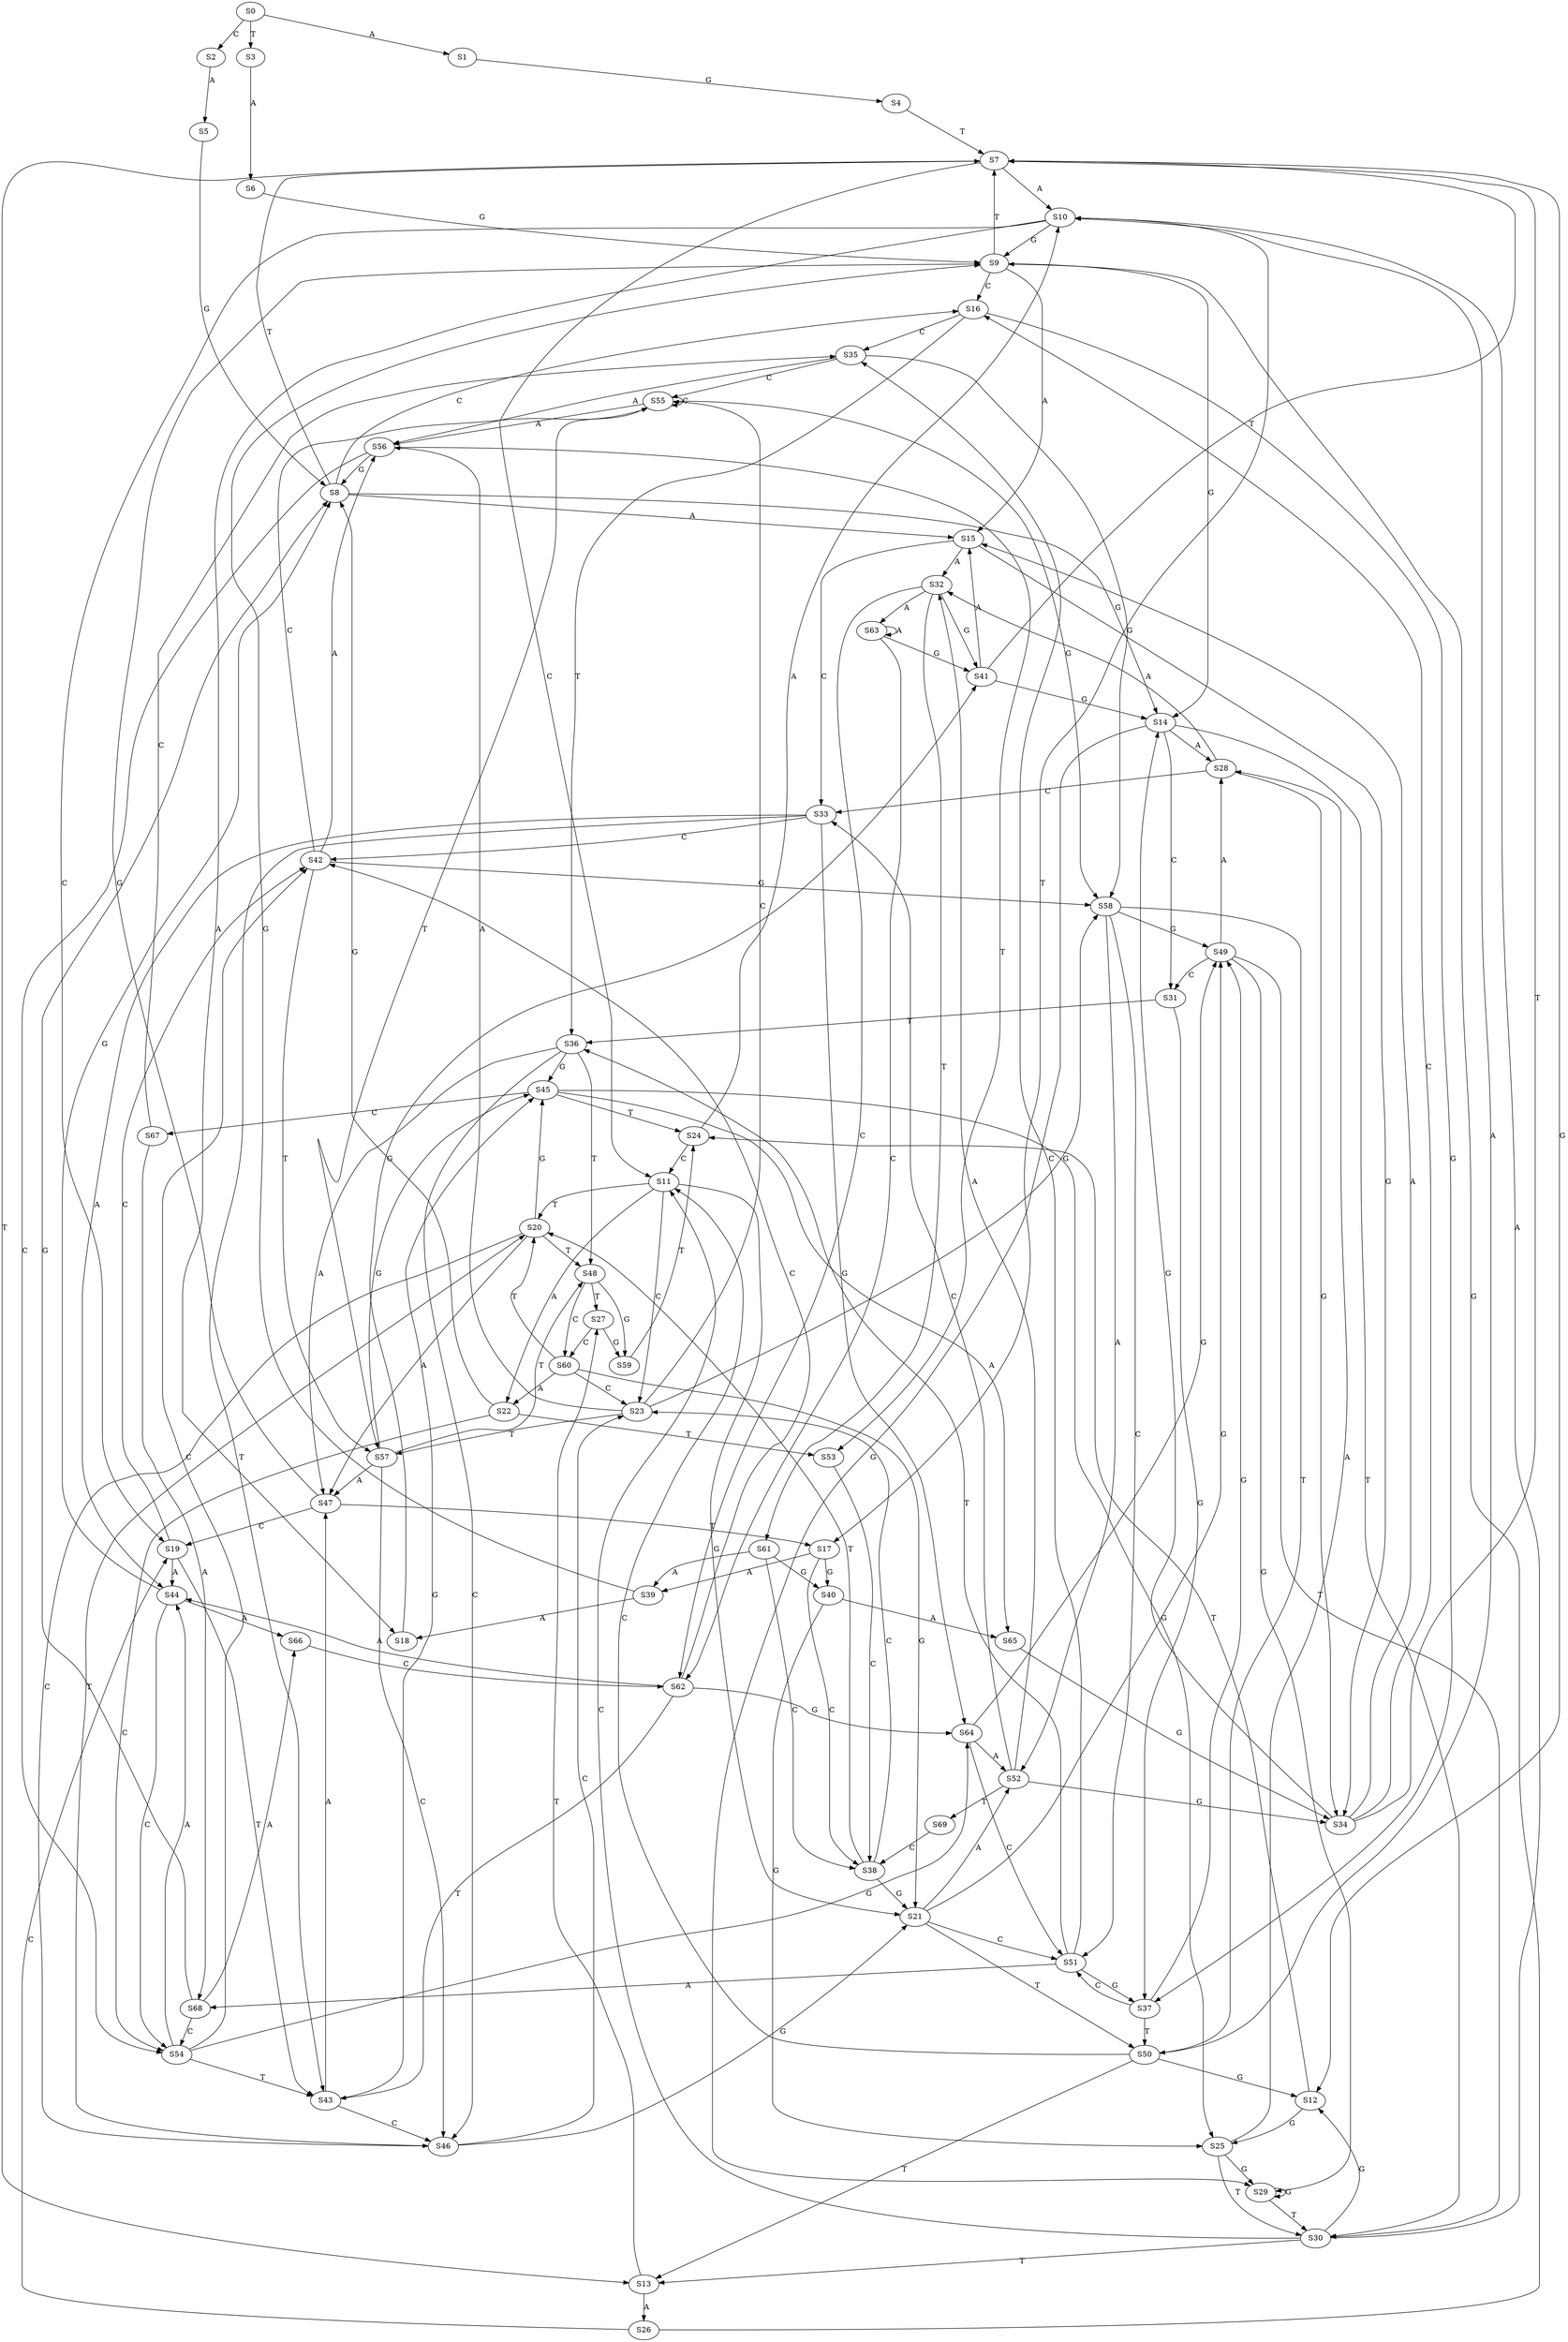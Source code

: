 strict digraph  {
	S0 -> S1 [ label = A ];
	S0 -> S2 [ label = C ];
	S0 -> S3 [ label = T ];
	S1 -> S4 [ label = G ];
	S2 -> S5 [ label = A ];
	S3 -> S6 [ label = A ];
	S4 -> S7 [ label = T ];
	S5 -> S8 [ label = G ];
	S6 -> S9 [ label = G ];
	S7 -> S10 [ label = A ];
	S7 -> S11 [ label = C ];
	S7 -> S12 [ label = G ];
	S7 -> S13 [ label = T ];
	S8 -> S14 [ label = G ];
	S8 -> S7 [ label = T ];
	S8 -> S15 [ label = A ];
	S8 -> S16 [ label = C ];
	S9 -> S7 [ label = T ];
	S9 -> S15 [ label = A ];
	S9 -> S16 [ label = C ];
	S9 -> S14 [ label = G ];
	S10 -> S17 [ label = T ];
	S10 -> S9 [ label = G ];
	S10 -> S18 [ label = A ];
	S10 -> S19 [ label = C ];
	S11 -> S20 [ label = T ];
	S11 -> S21 [ label = G ];
	S11 -> S22 [ label = A ];
	S11 -> S23 [ label = C ];
	S12 -> S24 [ label = T ];
	S12 -> S25 [ label = G ];
	S13 -> S26 [ label = A ];
	S13 -> S27 [ label = T ];
	S14 -> S28 [ label = A ];
	S14 -> S29 [ label = G ];
	S14 -> S30 [ label = T ];
	S14 -> S31 [ label = C ];
	S15 -> S32 [ label = A ];
	S15 -> S33 [ label = C ];
	S15 -> S34 [ label = G ];
	S16 -> S35 [ label = C ];
	S16 -> S36 [ label = T ];
	S16 -> S37 [ label = G ];
	S17 -> S38 [ label = C ];
	S17 -> S39 [ label = A ];
	S17 -> S40 [ label = G ];
	S18 -> S41 [ label = G ];
	S19 -> S42 [ label = C ];
	S19 -> S43 [ label = T ];
	S19 -> S44 [ label = A ];
	S20 -> S45 [ label = G ];
	S20 -> S46 [ label = C ];
	S20 -> S47 [ label = A ];
	S20 -> S48 [ label = T ];
	S21 -> S49 [ label = G ];
	S21 -> S50 [ label = T ];
	S21 -> S51 [ label = C ];
	S21 -> S52 [ label = A ];
	S22 -> S53 [ label = T ];
	S22 -> S54 [ label = C ];
	S22 -> S8 [ label = G ];
	S23 -> S55 [ label = C ];
	S23 -> S56 [ label = A ];
	S23 -> S57 [ label = T ];
	S23 -> S58 [ label = G ];
	S24 -> S11 [ label = C ];
	S24 -> S10 [ label = A ];
	S25 -> S30 [ label = T ];
	S25 -> S29 [ label = G ];
	S25 -> S28 [ label = A ];
	S26 -> S19 [ label = C ];
	S26 -> S9 [ label = G ];
	S27 -> S59 [ label = G ];
	S27 -> S60 [ label = C ];
	S28 -> S32 [ label = A ];
	S28 -> S33 [ label = C ];
	S28 -> S34 [ label = G ];
	S29 -> S30 [ label = T ];
	S29 -> S29 [ label = G ];
	S30 -> S10 [ label = A ];
	S30 -> S11 [ label = C ];
	S30 -> S12 [ label = G ];
	S30 -> S13 [ label = T ];
	S31 -> S36 [ label = T ];
	S31 -> S37 [ label = G ];
	S32 -> S61 [ label = T ];
	S32 -> S62 [ label = C ];
	S32 -> S63 [ label = A ];
	S32 -> S41 [ label = G ];
	S33 -> S43 [ label = T ];
	S33 -> S64 [ label = G ];
	S33 -> S42 [ label = C ];
	S33 -> S44 [ label = A ];
	S34 -> S7 [ label = T ];
	S34 -> S15 [ label = A ];
	S34 -> S14 [ label = G ];
	S34 -> S16 [ label = C ];
	S35 -> S58 [ label = G ];
	S35 -> S56 [ label = A ];
	S35 -> S55 [ label = C ];
	S36 -> S47 [ label = A ];
	S36 -> S46 [ label = C ];
	S36 -> S48 [ label = T ];
	S36 -> S45 [ label = G ];
	S37 -> S49 [ label = G ];
	S37 -> S51 [ label = C ];
	S37 -> S50 [ label = T ];
	S38 -> S23 [ label = C ];
	S38 -> S21 [ label = G ];
	S38 -> S20 [ label = T ];
	S39 -> S9 [ label = G ];
	S39 -> S18 [ label = A ];
	S40 -> S25 [ label = G ];
	S40 -> S65 [ label = A ];
	S41 -> S7 [ label = T ];
	S41 -> S15 [ label = A ];
	S41 -> S14 [ label = G ];
	S42 -> S55 [ label = C ];
	S42 -> S56 [ label = A ];
	S42 -> S57 [ label = T ];
	S42 -> S58 [ label = G ];
	S43 -> S47 [ label = A ];
	S43 -> S46 [ label = C ];
	S43 -> S45 [ label = G ];
	S44 -> S8 [ label = G ];
	S44 -> S54 [ label = C ];
	S44 -> S66 [ label = A ];
	S45 -> S65 [ label = A ];
	S45 -> S67 [ label = C ];
	S45 -> S24 [ label = T ];
	S45 -> S25 [ label = G ];
	S46 -> S20 [ label = T ];
	S46 -> S21 [ label = G ];
	S46 -> S23 [ label = C ];
	S47 -> S9 [ label = G ];
	S47 -> S17 [ label = T ];
	S47 -> S19 [ label = C ];
	S48 -> S60 [ label = C ];
	S48 -> S59 [ label = G ];
	S48 -> S27 [ label = T ];
	S49 -> S28 [ label = A ];
	S49 -> S29 [ label = G ];
	S49 -> S31 [ label = C ];
	S49 -> S30 [ label = T ];
	S50 -> S11 [ label = C ];
	S50 -> S10 [ label = A ];
	S50 -> S12 [ label = G ];
	S50 -> S13 [ label = T ];
	S51 -> S37 [ label = G ];
	S51 -> S36 [ label = T ];
	S51 -> S35 [ label = C ];
	S51 -> S68 [ label = A ];
	S52 -> S32 [ label = A ];
	S52 -> S33 [ label = C ];
	S52 -> S34 [ label = G ];
	S52 -> S69 [ label = T ];
	S53 -> S38 [ label = C ];
	S54 -> S43 [ label = T ];
	S54 -> S42 [ label = C ];
	S54 -> S44 [ label = A ];
	S54 -> S64 [ label = G ];
	S55 -> S58 [ label = G ];
	S55 -> S55 [ label = C ];
	S55 -> S56 [ label = A ];
	S55 -> S57 [ label = T ];
	S56 -> S8 [ label = G ];
	S56 -> S53 [ label = T ];
	S56 -> S54 [ label = C ];
	S57 -> S47 [ label = A ];
	S57 -> S45 [ label = G ];
	S57 -> S46 [ label = C ];
	S57 -> S48 [ label = T ];
	S58 -> S52 [ label = A ];
	S58 -> S49 [ label = G ];
	S58 -> S50 [ label = T ];
	S58 -> S51 [ label = C ];
	S59 -> S24 [ label = T ];
	S60 -> S22 [ label = A ];
	S60 -> S20 [ label = T ];
	S60 -> S23 [ label = C ];
	S60 -> S21 [ label = G ];
	S61 -> S39 [ label = A ];
	S61 -> S38 [ label = C ];
	S61 -> S40 [ label = G ];
	S62 -> S44 [ label = A ];
	S62 -> S42 [ label = C ];
	S62 -> S64 [ label = G ];
	S62 -> S43 [ label = T ];
	S63 -> S41 [ label = G ];
	S63 -> S62 [ label = C ];
	S63 -> S63 [ label = A ];
	S64 -> S49 [ label = G ];
	S64 -> S52 [ label = A ];
	S64 -> S51 [ label = C ];
	S65 -> S34 [ label = G ];
	S66 -> S62 [ label = C ];
	S67 -> S35 [ label = C ];
	S67 -> S68 [ label = A ];
	S68 -> S8 [ label = G ];
	S68 -> S66 [ label = A ];
	S68 -> S54 [ label = C ];
	S69 -> S38 [ label = C ];
}

